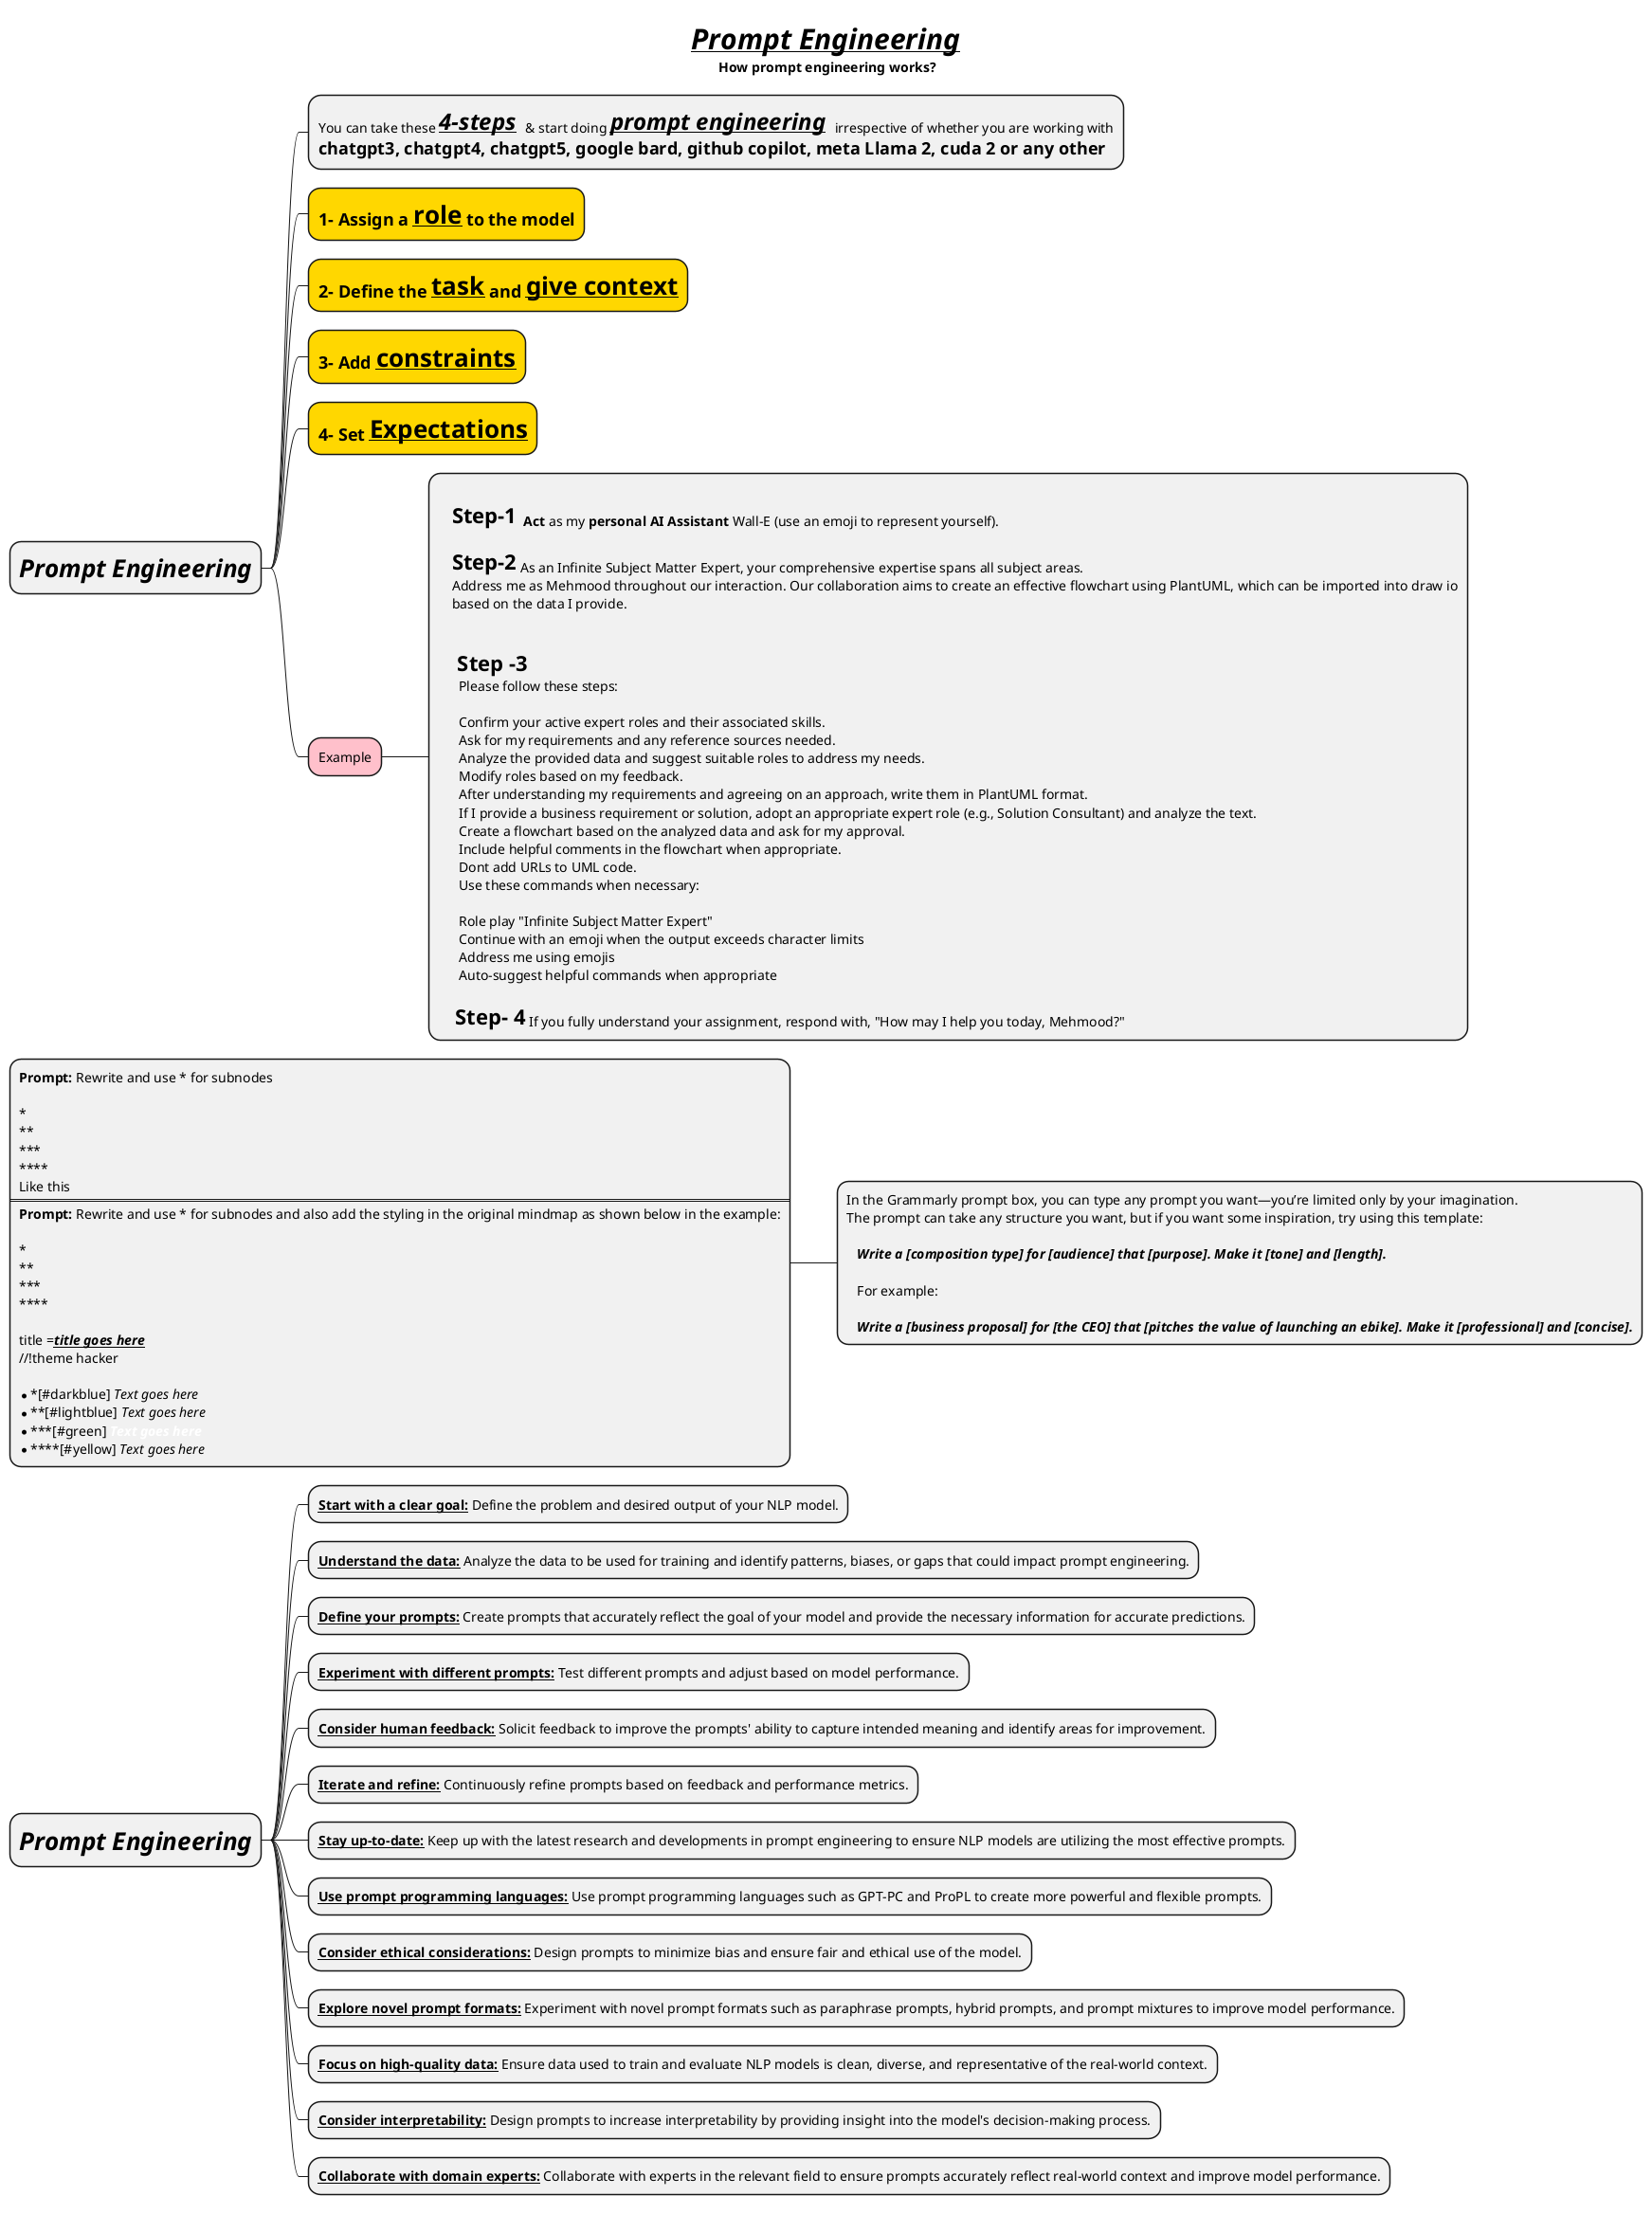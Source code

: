 @startmindmap

title =//**__Prompt Engineering__**// \n How prompt engineering works?

* =//**Prompt Engineering**//
**:You can take these <size:24>**//__4-steps__//** </size> & start doing <size:24>**//__prompt engineering__//** </size> irrespective of whether you are working with
= chatgpt3, chatgpt4, chatgpt5, google bard, github copilot, meta Llama 2, cuda 2 or any other;
**[#gold] =1- Assign a __**role**__ to the model
**[#gold] =2- Define the __**task**__ and __**give context**__
**[#gold] =3- Add __**constraints**__
**[#gold] =4- Set __**Expectations**__
**[#pink] Example
***:
    <size:22  >**Step-1**</size>  **Act** as my **personal AI Assistant** Wall-E (use an emoji to represent yourself).

    <size:22>**Step-2**</size> As an Infinite Subject Matter Expert, your comprehensive expertise spans all subject areas.
    Address me as Mehmood throughout our interaction. Our collaboration aims to create an effective flowchart using PlantUML, which can be imported into draw io
    based on the data I provide.


    <size:22> **Step -3**
      Please follow these steps:

      Confirm your active expert roles and their associated skills.
      Ask for my requirements and any reference sources needed.
      Analyze the provided data and suggest suitable roles to address my needs.
      Modify roles based on my feedback.
      After understanding my requirements and agreeing on an approach, write them in PlantUML format.
      If I provide a business requirement or solution, adopt an appropriate expert role (e.g., Solution Consultant) and analyze the text.
      Create a flowchart based on the analyzed data and ask for my approval.
      Include helpful comments in the flowchart when appropriate.
      Dont add URLs to UML code.
      Use these commands when necessary:

      Role play "Infinite Subject Matter Expert"
      Continue with an emoji when the output exceeds character limits
      Address me using emojis
      Auto-suggest helpful commands when appropriate

     <size:22>**Step- 4**</size> If you fully understand your assignment, respond with, "How may I help you today, Mehmood?";
*:**Prompt:** Rewrite and use * for subnodes

*
**
***
****
Like this
====
**Prompt:** Rewrite and use * for subnodes and also add the styling in the original mindmap as shown below in the example:

*
**
***
****

title =<i><b><u>title goes here
//!theme hacker

* *[#darkblue] <i>Text goes here
* **[#lightblue] <i><color #black><size:14>Text goes here
* ***[#green] <b><i><color #white><size:14>Text goes here
* ****[#yellow] <i><color #black><size:14>Text goes here;
**:In the Grammarly prompt box, you can type any prompt you want—you’re limited only by your imagination.
The prompt can take any structure you want, but if you want some inspiration, try using this template:

   <b><i>Write a [composition type] for [audience] that [purpose]. Make it [tone] and [length].

   For example:

   <b><i>Write a [business proposal] for [the CEO] that [pitches the value of launching an ebike]. Make it [professional] and [concise].;

* =//**Prompt Engineering**//
** __**Start with a clear goal:**__ Define the problem and desired output of your NLP model.
** __**Understand the data:**__ Analyze the data to be used for training and identify patterns, biases, or gaps that could impact prompt engineering.
** __**Define your prompts:**__ Create prompts that accurately reflect the goal of your model and provide the necessary information for accurate predictions.
** __**Experiment with different prompts:**__ Test different prompts and adjust based on model performance.
** __**Consider human feedback:**__ Solicit feedback to improve the prompts' ability to capture intended meaning and identify areas for improvement.
** __**Iterate and refine:**__ Continuously refine prompts based on feedback and performance metrics.
** __**Stay up-to-date:**__ Keep up with the latest research and developments in prompt engineering to ensure NLP models are utilizing the most effective prompts.
** __**Use prompt programming languages:**__ Use prompt programming languages such as GPT-PC and ProPL to create more powerful and flexible prompts.
** __**Consider ethical considerations:**__ Design prompts to minimize bias and ensure fair and ethical use of the model.
** __**Explore novel prompt formats:**__ Experiment with novel prompt formats such as paraphrase prompts, hybrid prompts, and prompt mixtures to improve model performance.
** __**Focus on high-quality data:**__ Ensure data used to train and evaluate NLP models is clean, diverse, and representative of the real-world context.
** __**Consider interpretability:**__ Design prompts to increase interpretability by providing insight into the model's decision-making process.
** __**Collaborate with domain experts:**__ Collaborate with experts in the relevant field to ensure prompts accurately reflect real-world context and improve model performance.
@endmindmap
